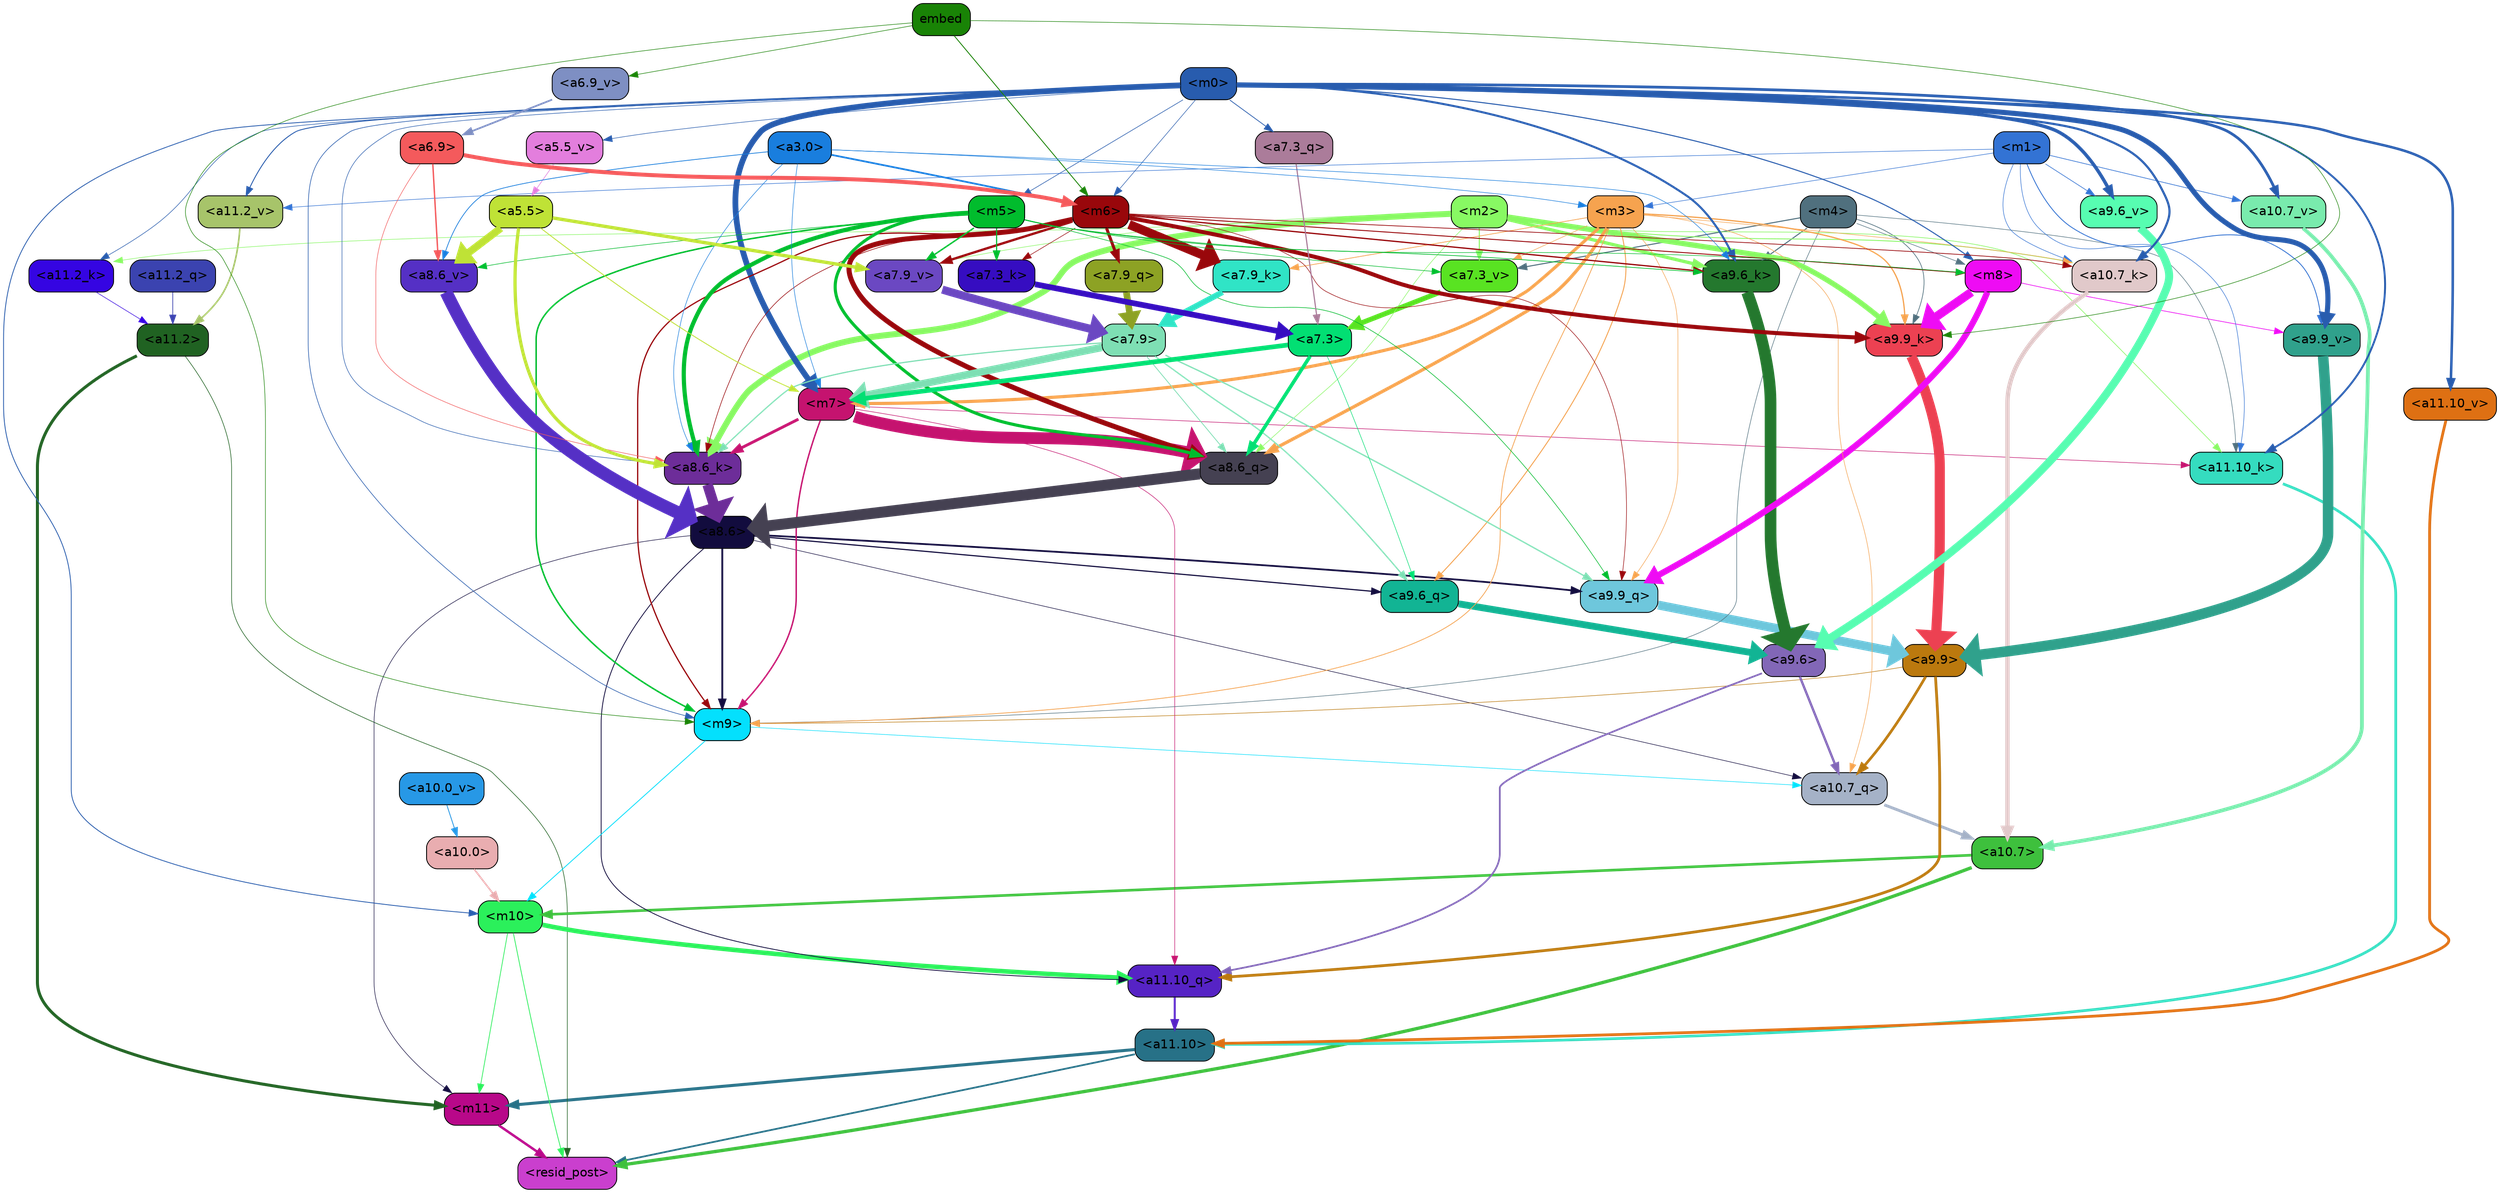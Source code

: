 strict digraph "" {
	graph [bgcolor=transparent,
		layout=dot,
		overlap=false,
		splines=true
	];
	"<m11>"	[color=black,
		fillcolor="#b80889",
		fontname=Helvetica,
		shape=box,
		style="filled, rounded"];
	"<resid_post>"	[color=black,
		fillcolor="#ca3fce",
		fontname=Helvetica,
		shape=box,
		style="filled, rounded"];
	"<m11>" -> "<resid_post>"	[color="#b80889",
		penwidth=2.702841281890869];
	"<a11.10>"	[color=black,
		fillcolor="#277187",
		fontname=Helvetica,
		shape=box,
		style="filled, rounded"];
	"<a11.10>" -> "<m11>"	[color="#277187",
		penwidth=3.3565988540649414];
	"<a11.10>" -> "<resid_post>"	[color="#277187",
		penwidth=1.9347846508026123];
	"<a11.2>"	[color=black,
		fillcolor="#206222",
		fontname=Helvetica,
		shape=box,
		style="filled, rounded"];
	"<a11.2>" -> "<m11>"	[color="#206222",
		penwidth=3.357710838317871];
	"<a11.2>" -> "<resid_post>"	[color="#206222",
		penwidth=0.6756799221038818];
	"<m10>"	[color=black,
		fillcolor="#2bf05b",
		fontname=Helvetica,
		shape=box,
		style="filled, rounded"];
	"<m10>" -> "<m11>"	[color="#2bf05b",
		penwidth=0.7995781898498535];
	"<m10>" -> "<resid_post>"	[color="#2bf05b",
		penwidth=0.84842848777771];
	"<a11.10_q>"	[color=black,
		fillcolor="#5623c5",
		fontname=Helvetica,
		shape=box,
		style="filled, rounded"];
	"<m10>" -> "<a11.10_q>"	[color="#2bf05b",
		penwidth=5.131217956542969];
	"<a10.7>"	[color=black,
		fillcolor="#3ec03d",
		fontname=Helvetica,
		shape=box,
		style="filled, rounded"];
	"<a10.7>" -> "<resid_post>"	[color="#3ec03d",
		penwidth=3.701959013938904];
	"<a10.7>" -> "<m10>"	[color="#3ec03d",
		penwidth=2.9233598709106445];
	"<a8.6>"	[color=black,
		fillcolor="#120c3e",
		fontname=Helvetica,
		shape=box,
		style="filled, rounded"];
	"<a8.6>" -> "<m11>"	[color="#120c3e",
		penwidth=0.6];
	"<a8.6>" -> "<a11.10_q>"	[color="#120c3e",
		penwidth=0.8920164108276367];
	"<m9>"	[color=black,
		fillcolor="#04e0fd",
		fontname=Helvetica,
		shape=box,
		style="filled, rounded"];
	"<a8.6>" -> "<m9>"	[color="#120c3e",
		penwidth=2.0895538330078125];
	"<a10.7_q>"	[color=black,
		fillcolor="#a5b2c7",
		fontname=Helvetica,
		shape=box,
		style="filled, rounded"];
	"<a8.6>" -> "<a10.7_q>"	[color="#120c3e",
		penwidth=0.6];
	"<a9.9_q>"	[color=black,
		fillcolor="#6ec7dc",
		fontname=Helvetica,
		shape=box,
		style="filled, rounded"];
	"<a8.6>" -> "<a9.9_q>"	[color="#120c3e",
		penwidth=1.9669651985168457];
	"<a9.6_q>"	[color=black,
		fillcolor="#12b494",
		fontname=Helvetica,
		shape=box,
		style="filled, rounded"];
	"<a8.6>" -> "<a9.6_q>"	[color="#120c3e",
		penwidth=1.2784099578857422];
	"<a11.10_q>" -> "<a11.10>"	[color="#5623c5",
		penwidth=2.230653762817383];
	"<a11.2_q>"	[color=black,
		fillcolor="#3b43b0",
		fontname=Helvetica,
		shape=box,
		style="filled, rounded"];
	"<a11.2_q>" -> "<a11.2>"	[color="#3b43b0",
		penwidth=0.7805061340332031];
	"<a11.10_k>"	[color=black,
		fillcolor="#35dcbf",
		fontname=Helvetica,
		shape=box,
		style="filled, rounded"];
	"<a11.10_k>" -> "<a11.10>"	[color="#35dcbf",
		penwidth=3.010073661804199];
	"<a11.2_k>"	[color=black,
		fillcolor="#3505e2",
		fontname=Helvetica,
		shape=box,
		style="filled, rounded"];
	"<a11.2_k>" -> "<a11.2>"	[color="#3505e2",
		penwidth=0.6];
	"<a11.10_v>"	[color=black,
		fillcolor="#de7013",
		fontname=Helvetica,
		shape=box,
		style="filled, rounded"];
	"<a11.10_v>" -> "<a11.10>"	[color="#de7013",
		penwidth=3.0961761474609375];
	"<a11.2_v>"	[color=black,
		fillcolor="#a7c46a",
		fontname=Helvetica,
		shape=box,
		style="filled, rounded"];
	"<a11.2_v>" -> "<a11.2>"	[color="#a7c46a",
		penwidth=1.7951231002807617];
	"<a9.9>"	[color=black,
		fillcolor="#bb790e",
		fontname=Helvetica,
		shape=box,
		style="filled, rounded"];
	"<a9.9>" -> "<a11.10_q>"	[color="#bb790e",
		penwidth=3.086172103881836];
	"<a9.9>" -> "<m9>"	[color="#bb790e",
		penwidth=0.6];
	"<a9.9>" -> "<a10.7_q>"	[color="#bb790e",
		penwidth=2.9829912185668945];
	"<a9.6>"	[color=black,
		fillcolor="#8267b7",
		fontname=Helvetica,
		shape=box,
		style="filled, rounded"];
	"<a9.6>" -> "<a11.10_q>"	[color="#8267b7",
		penwidth=1.9188203811645508];
	"<a9.6>" -> "<a10.7_q>"	[color="#8267b7",
		penwidth=2.6223926544189453];
	"<m7>"	[color=black,
		fillcolor="#c5136f",
		fontname=Helvetica,
		shape=box,
		style="filled, rounded"];
	"<m7>" -> "<a11.10_q>"	[color="#c5136f",
		penwidth=0.6];
	"<m7>" -> "<a11.10_k>"	[color="#c5136f",
		penwidth=0.6];
	"<m7>" -> "<m9>"	[color="#c5136f",
		penwidth=1.602376937866211];
	"<a8.6_q>"	[color=black,
		fillcolor="#454152",
		fontname=Helvetica,
		shape=box,
		style="filled, rounded"];
	"<m7>" -> "<a8.6_q>"	[color="#c5136f",
		penwidth=13.241378784179688];
	"<a8.6_k>"	[color=black,
		fillcolor="#6d2d99",
		fontname=Helvetica,
		shape=box,
		style="filled, rounded"];
	"<m7>" -> "<a8.6_k>"	[color="#c5136f",
		penwidth=3.1968326568603516];
	"<m4>"	[color=black,
		fillcolor="#50707e",
		fontname=Helvetica,
		shape=box,
		style="filled, rounded"];
	"<m4>" -> "<a11.10_k>"	[color="#50707e",
		penwidth=0.6];
	"<m4>" -> "<m9>"	[color="#50707e",
		penwidth=0.6];
	"<a9.9_k>"	[color=black,
		fillcolor="#ec4152",
		fontname=Helvetica,
		shape=box,
		style="filled, rounded"];
	"<m4>" -> "<a9.9_k>"	[color="#50707e",
		penwidth=0.7440586090087891];
	"<a9.6_k>"	[color=black,
		fillcolor="#24782e",
		fontname=Helvetica,
		shape=box,
		style="filled, rounded"];
	"<m4>" -> "<a9.6_k>"	[color="#50707e",
		penwidth=1.1381549835205078];
	"<m8>"	[color=black,
		fillcolor="#ee0cf4",
		fontname=Helvetica,
		shape=box,
		style="filled, rounded"];
	"<m4>" -> "<m8>"	[color="#50707e",
		penwidth=0.6];
	"<a7.3_v>"	[color=black,
		fillcolor="#59e322",
		fontname=Helvetica,
		shape=box,
		style="filled, rounded"];
	"<m4>" -> "<a7.3_v>"	[color="#50707e",
		penwidth=1.1412334442138672];
	"<m2>"	[color=black,
		fillcolor="#88f963",
		fontname=Helvetica,
		shape=box,
		style="filled, rounded"];
	"<m2>" -> "<a11.10_k>"	[color="#88f963",
		penwidth=0.7053709030151367];
	"<m2>" -> "<a11.2_k>"	[color="#88f963",
		penwidth=0.6];
	"<a10.7_k>"	[color=black,
		fillcolor="#e1c9ca",
		fontname=Helvetica,
		shape=box,
		style="filled, rounded"];
	"<m2>" -> "<a10.7_k>"	[color="#88f963",
		penwidth=0.9458351135253906];
	"<m2>" -> "<a9.9_k>"	[color="#88f963",
		penwidth=5.899354457855225];
	"<m2>" -> "<a9.6_k>"	[color="#88f963",
		penwidth=3.641721725463867];
	"<m2>" -> "<a8.6_q>"	[color="#88f963",
		penwidth=0.6];
	"<m2>" -> "<a8.6_k>"	[color="#88f963",
		penwidth=6.741854667663574];
	"<a7.9_v>"	[color=black,
		fillcolor="#6b48c2",
		fontname=Helvetica,
		shape=box,
		style="filled, rounded"];
	"<m2>" -> "<a7.9_v>"	[color="#88f963",
		penwidth=0.6];
	"<m2>" -> "<a7.3_v>"	[color="#88f963",
		penwidth=1.1759881973266602];
	"<m1>"	[color=black,
		fillcolor="#3373d4",
		fontname=Helvetica,
		shape=box,
		style="filled, rounded"];
	"<m1>" -> "<a11.10_k>"	[color="#3373d4",
		penwidth=0.6];
	"<m1>" -> "<a11.2_v>"	[color="#3373d4",
		penwidth=0.6];
	"<m1>" -> "<a10.7_k>"	[color="#3373d4",
		penwidth=0.6];
	"<a10.7_v>"	[color=black,
		fillcolor="#79ebad",
		fontname=Helvetica,
		shape=box,
		style="filled, rounded"];
	"<m1>" -> "<a10.7_v>"	[color="#3373d4",
		penwidth=0.7276821136474609];
	"<m3>"	[color=black,
		fillcolor="#f6a34f",
		fontname=Helvetica,
		shape=box,
		style="filled, rounded"];
	"<m1>" -> "<m3>"	[color="#3373d4",
		penwidth=0.6];
	"<a9.9_v>"	[color=black,
		fillcolor="#30a18c",
		fontname=Helvetica,
		shape=box,
		style="filled, rounded"];
	"<m1>" -> "<a9.9_v>"	[color="#3373d4",
		penwidth=0.9372577667236328];
	"<a9.6_v>"	[color=black,
		fillcolor="#57fdb1",
		fontname=Helvetica,
		shape=box,
		style="filled, rounded"];
	"<m1>" -> "<a9.6_v>"	[color="#3373d4",
		penwidth=0.6895580291748047];
	"<m0>"	[color=black,
		fillcolor="#285cae",
		fontname=Helvetica,
		shape=box,
		style="filled, rounded"];
	"<m0>" -> "<m10>"	[color="#285cae",
		penwidth=0.9029474258422852];
	"<m0>" -> "<a11.10_k>"	[color="#285cae",
		penwidth=2.144052505493164];
	"<m0>" -> "<a11.2_k>"	[color="#285cae",
		penwidth=0.6134786605834961];
	"<m0>" -> "<a11.10_v>"	[color="#285cae",
		penwidth=2.813839912414551];
	"<m0>" -> "<a11.2_v>"	[color="#285cae",
		penwidth=0.9900531768798828];
	"<m0>" -> "<m7>"	[color="#285cae",
		penwidth=6.471525192260742];
	"<m0>" -> "<m9>"	[color="#285cae",
		penwidth=0.6837482452392578];
	"<m0>" -> "<a10.7_k>"	[color="#285cae",
		penwidth=2.4311294555664062];
	"<m0>" -> "<a10.7_v>"	[color="#285cae",
		penwidth=3.061185836791992];
	"<m6>"	[color=black,
		fillcolor="#99070b",
		fontname=Helvetica,
		shape=box,
		style="filled, rounded"];
	"<m0>" -> "<m6>"	[color="#285cae",
		penwidth=0.6];
	"<m5>"	[color=black,
		fillcolor="#01bc2d",
		fontname=Helvetica,
		shape=box,
		style="filled, rounded"];
	"<m0>" -> "<m5>"	[color="#285cae",
		penwidth=0.6525864601135254];
	"<m0>" -> "<a9.6_k>"	[color="#285cae",
		penwidth=2.3033218383789062];
	"<m0>" -> "<a9.9_v>"	[color="#285cae",
		penwidth=5.749459266662598];
	"<m0>" -> "<a9.6_v>"	[color="#285cae",
		penwidth=3.8124656677246094];
	"<m0>" -> "<m8>"	[color="#285cae",
		penwidth=1.1439266204833984];
	"<m0>" -> "<a8.6_k>"	[color="#285cae",
		penwidth=0.6];
	"<a7.3_q>"	[color=black,
		fillcolor="#ab7c9a",
		fontname=Helvetica,
		shape=box,
		style="filled, rounded"];
	"<m0>" -> "<a7.3_q>"	[color="#285cae",
		penwidth=0.7983880043029785];
	"<a5.5_v>"	[color=black,
		fillcolor="#e37edd",
		fontname=Helvetica,
		shape=box,
		style="filled, rounded"];
	"<m0>" -> "<a5.5_v>"	[color="#285cae",
		penwidth=0.6];
	"<a10.0>"	[color=black,
		fillcolor="#e9adb0",
		fontname=Helvetica,
		shape=box,
		style="filled, rounded"];
	"<a10.0>" -> "<m10>"	[color="#e9adb0",
		penwidth=1.7953290939331055];
	"<m9>" -> "<m10>"	[color="#04e0fd",
		penwidth=0.8976783752441406];
	"<m9>" -> "<a10.7_q>"	[color="#04e0fd",
		penwidth=0.6];
	"<a10.7_q>" -> "<a10.7>"	[color="#a5b2c7",
		penwidth=3.1667375564575195];
	"<a10.7_k>" -> "<a10.7>"	[color="#e1c9ca",
		penwidth=4.86921501159668];
	"<a10.7_v>" -> "<a10.7>"	[color="#79ebad",
		penwidth=4.189113616943359];
	"<a10.0_v>"	[color=black,
		fillcolor="#2798e6",
		fontname=Helvetica,
		shape=box,
		style="filled, rounded"];
	"<a10.0_v>" -> "<a10.0>"	[color="#2798e6",
		penwidth=0.9297943115234375];
	"<m3>" -> "<m7>"	[color="#f6a34f",
		penwidth=3.516108512878418];
	"<m3>" -> "<m9>"	[color="#f6a34f",
		penwidth=0.8340511322021484];
	"<m3>" -> "<a10.7_q>"	[color="#f6a34f",
		penwidth=0.6];
	"<m3>" -> "<a10.7_k>"	[color="#f6a34f",
		penwidth=0.6];
	"<m3>" -> "<a9.9_q>"	[color="#f6a34f",
		penwidth=0.6];
	"<m3>" -> "<a9.6_q>"	[color="#f6a34f",
		penwidth=1.023146629333496];
	"<m3>" -> "<a9.9_k>"	[color="#f6a34f",
		penwidth=1.3686113357543945];
	"<m3>" -> "<a8.6_q>"	[color="#f6a34f",
		penwidth=3.662356376647949];
	"<a7.9_k>"	[color=black,
		fillcolor="#30e4c6",
		fontname=Helvetica,
		shape=box,
		style="filled, rounded"];
	"<m3>" -> "<a7.9_k>"	[color="#f6a34f",
		penwidth=0.7911663055419922];
	"<m3>" -> "<a7.3_v>"	[color="#f6a34f",
		penwidth=0.6];
	"<m6>" -> "<m9>"	[color="#99070b",
		penwidth=1.3627052307128906];
	"<m6>" -> "<a10.7_k>"	[color="#99070b",
		penwidth=0.7860317230224609];
	"<m6>" -> "<a9.9_q>"	[color="#99070b",
		penwidth=0.6];
	"<m6>" -> "<a9.9_k>"	[color="#99070b",
		penwidth=4.531258583068848];
	"<m6>" -> "<a9.6_k>"	[color="#99070b",
		penwidth=1.4181280136108398];
	"<m6>" -> "<m8>"	[color="#99070b",
		penwidth=1.0155630111694336];
	"<m6>" -> "<a8.6_q>"	[color="#99070b",
		penwidth=5.633528709411621];
	"<m6>" -> "<a8.6_k>"	[color="#99070b",
		penwidth=0.6571521759033203];
	"<a7.9_q>"	[color=black,
		fillcolor="#8da224",
		fontname=Helvetica,
		shape=box,
		style="filled, rounded"];
	"<m6>" -> "<a7.9_q>"	[color="#99070b",
		penwidth=3.375701427459717];
	"<m6>" -> "<a7.9_k>"	[color="#99070b",
		penwidth=10.12545919418335];
	"<a7.3_k>"	[color=black,
		fillcolor="#360dc1",
		fontname=Helvetica,
		shape=box,
		style="filled, rounded"];
	"<m6>" -> "<a7.3_k>"	[color="#99070b",
		penwidth=0.6];
	"<m6>" -> "<a7.9_v>"	[color="#99070b",
		penwidth=2.60457706451416];
	"<m5>" -> "<m9>"	[color="#01bc2d",
		penwidth=1.681243896484375];
	"<m5>" -> "<a9.9_q>"	[color="#01bc2d",
		penwidth=0.6613569259643555];
	"<m5>" -> "<a9.6_k>"	[color="#01bc2d",
		penwidth=0.758631706237793];
	"<m5>" -> "<m8>"	[color="#01bc2d",
		penwidth=0.6134414672851562];
	"<m5>" -> "<a8.6_q>"	[color="#01bc2d",
		penwidth=3.4897823333740234];
	"<m5>" -> "<a8.6_k>"	[color="#01bc2d",
		penwidth=4.6982269287109375];
	"<a8.6_v>"	[color=black,
		fillcolor="#5530c5",
		fontname=Helvetica,
		shape=box,
		style="filled, rounded"];
	"<m5>" -> "<a8.6_v>"	[color="#01bc2d",
		penwidth=0.6290683746337891];
	"<m5>" -> "<a7.3_k>"	[color="#01bc2d",
		penwidth=1.2780604362487793];
	"<m5>" -> "<a7.9_v>"	[color="#01bc2d",
		penwidth=1.6009464263916016];
	"<m5>" -> "<a7.3_v>"	[color="#01bc2d",
		penwidth=0.6172752380371094];
	embed	[color=black,
		fillcolor="#198306",
		fontname=Helvetica,
		shape=box,
		style="filled, rounded"];
	embed -> "<m9>"	[color="#198306",
		penwidth=0.6];
	embed -> "<m6>"	[color="#198306",
		penwidth=0.9572563171386719];
	embed -> "<a9.9_k>"	[color="#198306",
		penwidth=0.6];
	"<a6.9_v>"	[color=black,
		fillcolor="#7e8fc3",
		fontname=Helvetica,
		shape=box,
		style="filled, rounded"];
	embed -> "<a6.9_v>"	[color="#198306",
		penwidth=0.6];
	"<a9.9_q>" -> "<a9.9>"	[color="#6ec7dc",
		penwidth=9.939762115478516];
	"<a9.6_q>" -> "<a9.6>"	[color="#12b494",
		penwidth=7.661715507507324];
	"<a9.9_k>" -> "<a9.9>"	[color="#ec4152",
		penwidth=11.399191856384277];
	"<a9.6_k>" -> "<a9.6>"	[color="#24782e",
		penwidth=13.081165313720703];
	"<a9.9_v>" -> "<a9.9>"	[color="#30a18c",
		penwidth=11.790493965148926];
	"<a9.6_v>" -> "<a9.6>"	[color="#57fdb1",
		penwidth=8.907938003540039];
	"<m8>" -> "<a9.9_q>"	[color="#ee0cf4",
		penwidth=6.900845050811768];
	"<m8>" -> "<a9.9_k>"	[color="#ee0cf4",
		penwidth=9.720273971557617];
	"<m8>" -> "<a9.9_v>"	[color="#ee0cf4",
		penwidth=0.7325820922851562];
	"<a7.9>"	[color=black,
		fillcolor="#7edfb4",
		fontname=Helvetica,
		shape=box,
		style="filled, rounded"];
	"<a7.9>" -> "<m7>"	[color="#7edfb4",
		penwidth=8.380303382873535];
	"<a7.9>" -> "<a9.9_q>"	[color="#7edfb4",
		penwidth=1.4397644996643066];
	"<a7.9>" -> "<a9.6_q>"	[color="#7edfb4",
		penwidth=1.3931035995483398];
	"<a7.9>" -> "<a8.6_q>"	[color="#7edfb4",
		penwidth=0.8684206008911133];
	"<a7.9>" -> "<a8.6_k>"	[color="#7edfb4",
		penwidth=1.3346061706542969];
	"<a7.3>"	[color=black,
		fillcolor="#02df73",
		fontname=Helvetica,
		shape=box,
		style="filled, rounded"];
	"<a7.3>" -> "<m7>"	[color="#02df73",
		penwidth=5.218400001525879];
	"<a7.3>" -> "<a9.6_q>"	[color="#02df73",
		penwidth=0.6];
	"<a7.3>" -> "<a8.6_q>"	[color="#02df73",
		penwidth=3.9724788665771484];
	"<a3.0>"	[color=black,
		fillcolor="#197ede",
		fontname=Helvetica,
		shape=box,
		style="filled, rounded"];
	"<a3.0>" -> "<m7>"	[color="#197ede",
		penwidth=0.6];
	"<a3.0>" -> "<m3>"	[color="#197ede",
		penwidth=0.6];
	"<a3.0>" -> "<m6>"	[color="#197ede",
		penwidth=1.9339107275009155];
	"<a3.0>" -> "<a9.6_k>"	[color="#197ede",
		penwidth=0.6];
	"<a3.0>" -> "<a8.6_k>"	[color="#197ede",
		penwidth=0.6];
	"<a3.0>" -> "<a8.6_v>"	[color="#197ede",
		penwidth=0.8148288726806641];
	"<a8.6_q>" -> "<a8.6>"	[color="#454152",
		penwidth=12.358373165130615];
	"<a8.6_k>" -> "<a8.6>"	[color="#6d2d99",
		penwidth=11.655789375305176];
	"<a8.6_v>" -> "<a8.6>"	[color="#5530c5",
		penwidth=14.296124935150146];
	"<a6.9>"	[color=black,
		fillcolor="#f45a5c",
		fontname=Helvetica,
		shape=box,
		style="filled, rounded"];
	"<a6.9>" -> "<m6>"	[color="#f45a5c",
		penwidth=4.455123424530029];
	"<a6.9>" -> "<a8.6_k>"	[color="#f45a5c",
		penwidth=0.6];
	"<a6.9>" -> "<a8.6_v>"	[color="#f45a5c",
		penwidth=1.563425064086914];
	"<a5.5>"	[color=black,
		fillcolor="#bfe236",
		fontname=Helvetica,
		shape=box,
		style="filled, rounded"];
	"<a5.5>" -> "<m7>"	[color="#bfe236",
		penwidth=0.94769287109375];
	"<a5.5>" -> "<a8.6_k>"	[color="#bfe236",
		penwidth=3.608060836791992];
	"<a5.5>" -> "<a8.6_v>"	[color="#bfe236",
		penwidth=8.398509979248047];
	"<a5.5>" -> "<a7.9_v>"	[color="#bfe236",
		penwidth=3.7341604232788086];
	"<a7.9_q>" -> "<a7.9>"	[color="#8da224",
		penwidth=7.43217658996582];
	"<a7.3_q>" -> "<a7.3>"	[color="#ab7c9a",
		penwidth=1.2839345932006836];
	"<a7.9_k>" -> "<a7.9>"	[color="#30e4c6",
		penwidth=6.416324615478516];
	"<a7.3_k>" -> "<a7.3>"	[color="#360dc1",
		penwidth=6.420154571533203];
	"<a7.9_v>" -> "<a7.9>"	[color="#6b48c2",
		penwidth=9.050997257232666];
	"<a7.3_v>" -> "<a7.3>"	[color="#59e322",
		penwidth=5.585755348205566];
	"<a6.9_v>" -> "<a6.9>"	[color="#7e8fc3",
		penwidth=1.9160195589065552];
	"<a5.5_v>" -> "<a5.5>"	[color="#e37edd",
		penwidth=0.6569790840148926];
}
